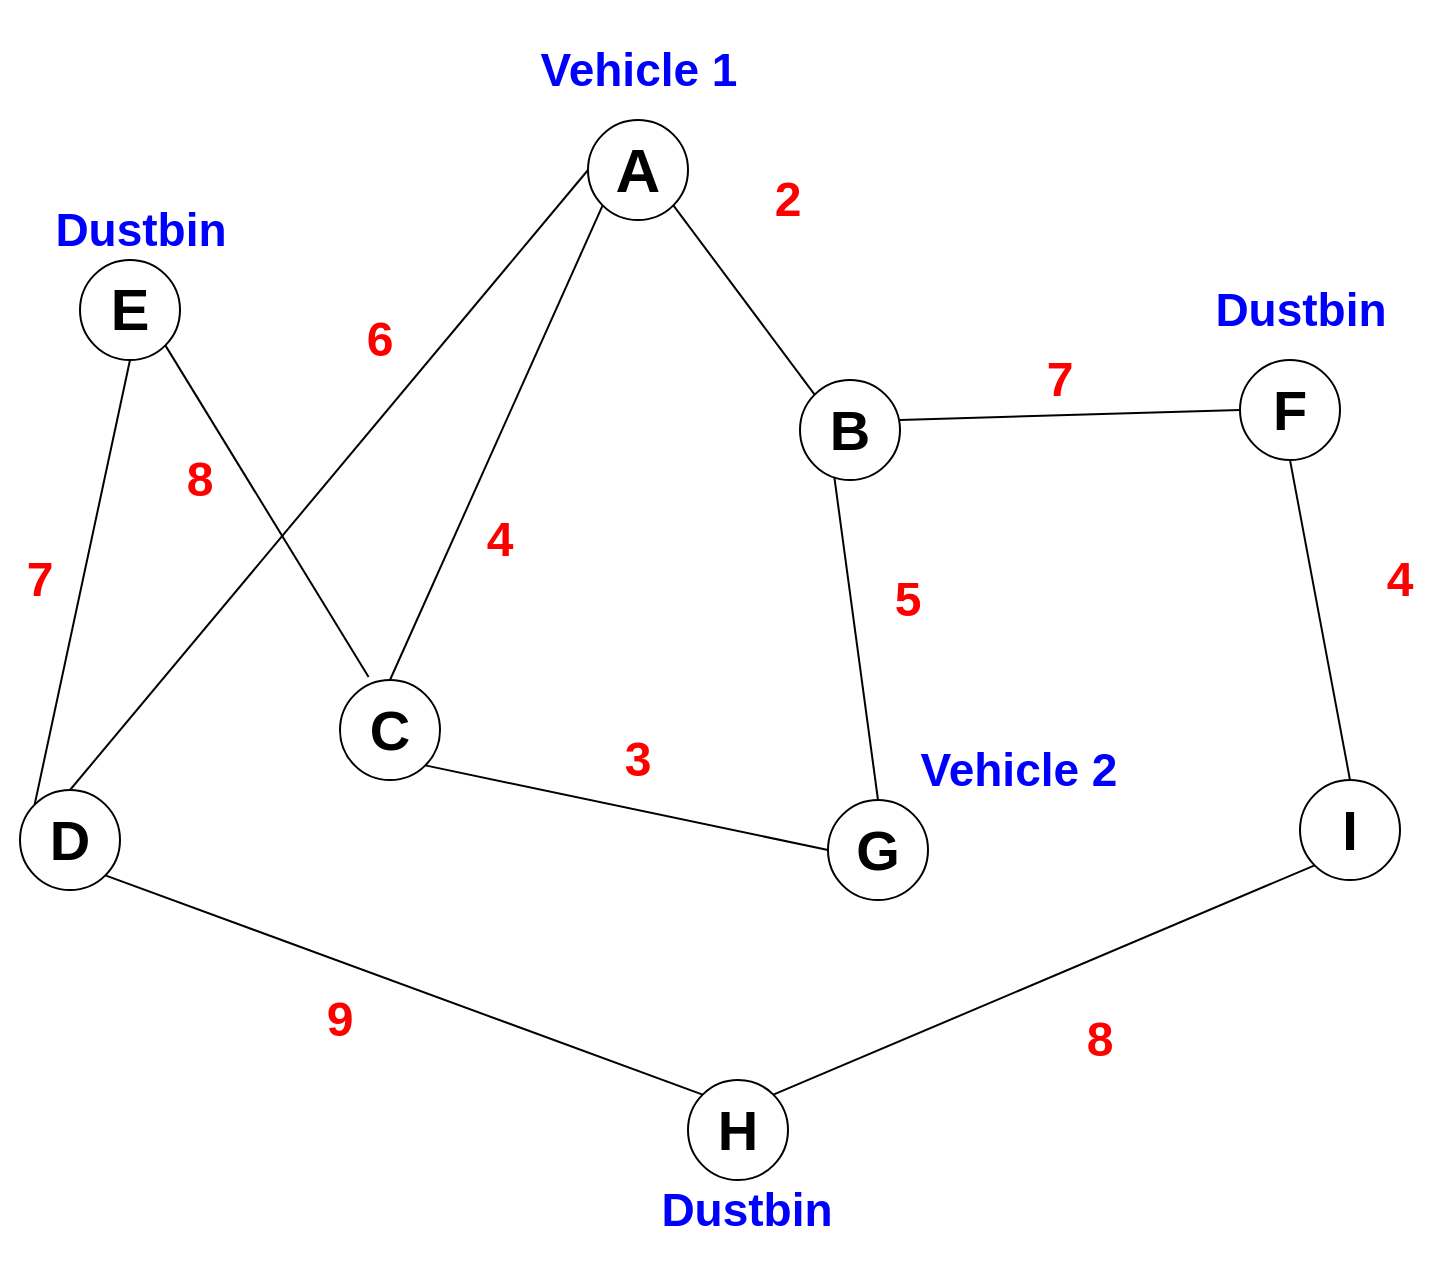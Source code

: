 <mxfile version="14.1.8" type="github">
  <diagram id="euuS7l0F3n9GTkHMdsup" name="Page-1">
    <mxGraphModel dx="1240" dy="703" grid="1" gridSize="10" guides="1" tooltips="1" connect="1" arrows="1" fold="1" page="1" pageScale="1" pageWidth="827" pageHeight="1169" math="0" shadow="0">
      <root>
        <mxCell id="0" />
        <mxCell id="1" parent="0" />
        <mxCell id="9XJ_nklo4HL-OzojhpFP-1" value="&lt;b&gt;&lt;font style=&quot;font-size: 31px&quot;&gt;A&lt;/font&gt;&lt;/b&gt;" style="ellipse;whiteSpace=wrap;html=1;aspect=fixed;" vertex="1" parent="1">
          <mxGeometry x="334" y="200" width="50" height="50" as="geometry" />
        </mxCell>
        <mxCell id="9XJ_nklo4HL-OzojhpFP-2" value="&lt;b&gt;&lt;font style=&quot;font-size: 28px&quot;&gt;B&lt;/font&gt;&lt;/b&gt;" style="ellipse;whiteSpace=wrap;html=1;aspect=fixed;" vertex="1" parent="1">
          <mxGeometry x="440" y="330" width="50" height="50" as="geometry" />
        </mxCell>
        <mxCell id="9XJ_nklo4HL-OzojhpFP-3" value="&lt;b&gt;&lt;font style=&quot;font-size: 28px&quot;&gt;F&lt;/font&gt;&lt;/b&gt;" style="ellipse;whiteSpace=wrap;html=1;aspect=fixed;" vertex="1" parent="1">
          <mxGeometry x="660" y="320" width="50" height="50" as="geometry" />
        </mxCell>
        <mxCell id="9XJ_nklo4HL-OzojhpFP-4" value="&lt;b&gt;&lt;font style=&quot;font-size: 28px&quot;&gt;I&lt;/font&gt;&lt;/b&gt;" style="ellipse;whiteSpace=wrap;html=1;aspect=fixed;" vertex="1" parent="1">
          <mxGeometry x="690" y="530" width="50" height="50" as="geometry" />
        </mxCell>
        <mxCell id="9XJ_nklo4HL-OzojhpFP-5" value="&lt;b&gt;&lt;font style=&quot;font-size: 28px&quot;&gt;H&lt;/font&gt;&lt;/b&gt;" style="ellipse;whiteSpace=wrap;html=1;aspect=fixed;" vertex="1" parent="1">
          <mxGeometry x="384" y="680" width="50" height="50" as="geometry" />
        </mxCell>
        <mxCell id="9XJ_nklo4HL-OzojhpFP-6" value="&lt;b&gt;&lt;font style=&quot;font-size: 28px&quot;&gt;G&lt;/font&gt;&lt;/b&gt;" style="ellipse;whiteSpace=wrap;html=1;aspect=fixed;" vertex="1" parent="1">
          <mxGeometry x="454" y="540" width="50" height="50" as="geometry" />
        </mxCell>
        <mxCell id="9XJ_nklo4HL-OzojhpFP-7" value="&lt;b&gt;&lt;font style=&quot;font-size: 28px&quot;&gt;C&lt;/font&gt;&lt;/b&gt;" style="ellipse;whiteSpace=wrap;html=1;aspect=fixed;" vertex="1" parent="1">
          <mxGeometry x="210" y="480" width="50" height="50" as="geometry" />
        </mxCell>
        <mxCell id="9XJ_nklo4HL-OzojhpFP-8" value="&lt;b&gt;&lt;font style=&quot;font-size: 28px&quot;&gt;D&lt;/font&gt;&lt;/b&gt;" style="ellipse;whiteSpace=wrap;html=1;aspect=fixed;" vertex="1" parent="1">
          <mxGeometry x="50" y="535" width="50" height="50" as="geometry" />
        </mxCell>
        <mxCell id="9XJ_nklo4HL-OzojhpFP-9" value="&lt;b&gt;&lt;font style=&quot;font-size: 29px&quot;&gt;E&lt;/font&gt;&lt;/b&gt;" style="ellipse;whiteSpace=wrap;html=1;aspect=fixed;" vertex="1" parent="1">
          <mxGeometry x="80" y="270" width="50" height="50" as="geometry" />
        </mxCell>
        <mxCell id="9XJ_nklo4HL-OzojhpFP-10" value="" style="endArrow=none;html=1;entryX=1;entryY=1;entryDx=0;entryDy=0;exitX=0;exitY=0;exitDx=0;exitDy=0;" edge="1" parent="1" source="9XJ_nklo4HL-OzojhpFP-2" target="9XJ_nklo4HL-OzojhpFP-1">
          <mxGeometry width="50" height="50" relative="1" as="geometry">
            <mxPoint x="380" y="430" as="sourcePoint" />
            <mxPoint x="430" y="380" as="targetPoint" />
          </mxGeometry>
        </mxCell>
        <mxCell id="9XJ_nklo4HL-OzojhpFP-11" value="" style="endArrow=none;html=1;entryX=0;entryY=1;entryDx=0;entryDy=0;exitX=0.5;exitY=0;exitDx=0;exitDy=0;" edge="1" parent="1" source="9XJ_nklo4HL-OzojhpFP-7" target="9XJ_nklo4HL-OzojhpFP-1">
          <mxGeometry width="50" height="50" relative="1" as="geometry">
            <mxPoint x="457.322" y="347.322" as="sourcePoint" />
            <mxPoint x="386.678" y="252.678" as="targetPoint" />
          </mxGeometry>
        </mxCell>
        <mxCell id="9XJ_nklo4HL-OzojhpFP-12" value="" style="endArrow=none;html=1;entryX=0;entryY=0.5;entryDx=0;entryDy=0;exitX=0.5;exitY=0;exitDx=0;exitDy=0;" edge="1" parent="1" source="9XJ_nklo4HL-OzojhpFP-8" target="9XJ_nklo4HL-OzojhpFP-1">
          <mxGeometry width="50" height="50" relative="1" as="geometry">
            <mxPoint x="225" y="470" as="sourcePoint" />
            <mxPoint x="351.322" y="252.678" as="targetPoint" />
          </mxGeometry>
        </mxCell>
        <mxCell id="9XJ_nklo4HL-OzojhpFP-13" value="" style="endArrow=none;html=1;entryX=0.5;entryY=1;entryDx=0;entryDy=0;exitX=0;exitY=0;exitDx=0;exitDy=0;" edge="1" parent="1" source="9XJ_nklo4HL-OzojhpFP-8" target="9XJ_nklo4HL-OzojhpFP-9">
          <mxGeometry width="50" height="50" relative="1" as="geometry">
            <mxPoint x="85" y="545" as="sourcePoint" />
            <mxPoint x="344" y="235.0" as="targetPoint" />
          </mxGeometry>
        </mxCell>
        <mxCell id="9XJ_nklo4HL-OzojhpFP-14" value="" style="endArrow=none;html=1;entryX=1;entryY=1;entryDx=0;entryDy=0;exitX=0.286;exitY=-0.031;exitDx=0;exitDy=0;exitPerimeter=0;" edge="1" parent="1" source="9XJ_nklo4HL-OzojhpFP-7" target="9XJ_nklo4HL-OzojhpFP-9">
          <mxGeometry width="50" height="50" relative="1" as="geometry">
            <mxPoint x="67.322" y="552.322" as="sourcePoint" />
            <mxPoint x="115" y="330.0" as="targetPoint" />
          </mxGeometry>
        </mxCell>
        <mxCell id="9XJ_nklo4HL-OzojhpFP-15" value="" style="endArrow=none;html=1;entryX=0;entryY=0.5;entryDx=0;entryDy=0;exitX=1;exitY=1;exitDx=0;exitDy=0;" edge="1" parent="1" source="9XJ_nklo4HL-OzojhpFP-7" target="9XJ_nklo4HL-OzojhpFP-6">
          <mxGeometry width="50" height="50" relative="1" as="geometry">
            <mxPoint x="225" y="470" as="sourcePoint" />
            <mxPoint x="351.322" y="252.678" as="targetPoint" />
          </mxGeometry>
        </mxCell>
        <mxCell id="9XJ_nklo4HL-OzojhpFP-16" value="" style="endArrow=none;html=1;entryX=0;entryY=0.5;entryDx=0;entryDy=0;" edge="1" parent="1" target="9XJ_nklo4HL-OzojhpFP-3">
          <mxGeometry width="50" height="50" relative="1" as="geometry">
            <mxPoint x="490" y="350" as="sourcePoint" />
            <mxPoint x="386.678" y="252.678" as="targetPoint" />
          </mxGeometry>
        </mxCell>
        <mxCell id="9XJ_nklo4HL-OzojhpFP-17" value="" style="endArrow=none;html=1;entryX=0.5;entryY=0;entryDx=0;entryDy=0;exitX=0.343;exitY=0.969;exitDx=0;exitDy=0;exitPerimeter=0;" edge="1" parent="1" source="9XJ_nklo4HL-OzojhpFP-2" target="9XJ_nklo4HL-OzojhpFP-6">
          <mxGeometry width="50" height="50" relative="1" as="geometry">
            <mxPoint x="242.678" y="512.678" as="sourcePoint" />
            <mxPoint x="374" y="555" as="targetPoint" />
          </mxGeometry>
        </mxCell>
        <mxCell id="9XJ_nklo4HL-OzojhpFP-18" value="" style="endArrow=none;html=1;entryX=0.5;entryY=0;entryDx=0;entryDy=0;exitX=0.5;exitY=1;exitDx=0;exitDy=0;" edge="1" parent="1" source="9XJ_nklo4HL-OzojhpFP-3" target="9XJ_nklo4HL-OzojhpFP-4">
          <mxGeometry width="50" height="50" relative="1" as="geometry">
            <mxPoint x="467.15" y="388.45" as="sourcePoint" />
            <mxPoint x="399" y="530" as="targetPoint" />
          </mxGeometry>
        </mxCell>
        <mxCell id="9XJ_nklo4HL-OzojhpFP-19" value="" style="endArrow=none;html=1;entryX=1;entryY=0;entryDx=0;entryDy=0;exitX=0;exitY=1;exitDx=0;exitDy=0;" edge="1" parent="1" source="9XJ_nklo4HL-OzojhpFP-4" target="9XJ_nklo4HL-OzojhpFP-5">
          <mxGeometry width="50" height="50" relative="1" as="geometry">
            <mxPoint x="695.0" y="380" as="sourcePoint" />
            <mxPoint x="725.0" y="540" as="targetPoint" />
          </mxGeometry>
        </mxCell>
        <mxCell id="9XJ_nklo4HL-OzojhpFP-20" value="" style="endArrow=none;html=1;entryX=0;entryY=0;entryDx=0;entryDy=0;exitX=1;exitY=1;exitDx=0;exitDy=0;" edge="1" parent="1" source="9XJ_nklo4HL-OzojhpFP-8" target="9XJ_nklo4HL-OzojhpFP-5">
          <mxGeometry width="50" height="50" relative="1" as="geometry">
            <mxPoint x="707.322" y="582.678" as="sourcePoint" />
            <mxPoint x="436.678" y="697.322" as="targetPoint" />
          </mxGeometry>
        </mxCell>
        <mxCell id="9XJ_nklo4HL-OzojhpFP-21" value="&lt;b&gt;&lt;font style=&quot;font-size: 23px&quot; color=&quot;#0000ff&quot;&gt;Vehicle 1&lt;/font&gt;&lt;/b&gt;" style="text;html=1;align=center;verticalAlign=middle;whiteSpace=wrap;rounded=0;" vertex="1" parent="1">
          <mxGeometry x="298.5" y="140" width="121" height="70" as="geometry" />
        </mxCell>
        <mxCell id="9XJ_nklo4HL-OzojhpFP-22" value="&lt;b&gt;&lt;font style=&quot;font-size: 23px&quot; color=&quot;#0000ff&quot;&gt;Vehicle 2&lt;/font&gt;&lt;/b&gt;" style="text;html=1;strokeColor=none;fillColor=none;align=center;verticalAlign=middle;whiteSpace=wrap;rounded=0;" vertex="1" parent="1">
          <mxGeometry x="489" y="490" width="121" height="70" as="geometry" />
        </mxCell>
        <mxCell id="9XJ_nklo4HL-OzojhpFP-23" value="&lt;b&gt;&lt;font style=&quot;font-size: 23px&quot; color=&quot;#0000ff&quot;&gt;Dustbin&lt;/font&gt;&lt;/b&gt;" style="text;html=1;strokeColor=none;fillColor=none;align=center;verticalAlign=middle;whiteSpace=wrap;rounded=0;" vertex="1" parent="1">
          <mxGeometry x="630" y="260" width="121" height="70" as="geometry" />
        </mxCell>
        <mxCell id="9XJ_nklo4HL-OzojhpFP-24" value="&lt;b&gt;&lt;font style=&quot;font-size: 23px&quot; color=&quot;#0000ff&quot;&gt;Dustbin&lt;/font&gt;&lt;/b&gt;" style="text;html=1;strokeColor=none;fillColor=none;align=center;verticalAlign=middle;whiteSpace=wrap;rounded=0;" vertex="1" parent="1">
          <mxGeometry x="50" y="220" width="121" height="70" as="geometry" />
        </mxCell>
        <mxCell id="9XJ_nklo4HL-OzojhpFP-25" value="&lt;b&gt;&lt;font style=&quot;font-size: 23px&quot; color=&quot;#0000ff&quot;&gt;Dustbin&lt;/font&gt;&lt;/b&gt;" style="text;html=1;strokeColor=none;fillColor=none;align=center;verticalAlign=middle;whiteSpace=wrap;rounded=0;" vertex="1" parent="1">
          <mxGeometry x="353" y="710" width="121" height="70" as="geometry" />
        </mxCell>
        <mxCell id="9XJ_nklo4HL-OzojhpFP-26" value="&lt;b&gt;&lt;font style=&quot;font-size: 24px&quot; color=&quot;#ff0000&quot;&gt;2&lt;/font&gt;&lt;/b&gt;" style="text;html=1;strokeColor=none;fillColor=none;align=center;verticalAlign=middle;whiteSpace=wrap;rounded=0;" vertex="1" parent="1">
          <mxGeometry x="414" y="230" width="40" height="20" as="geometry" />
        </mxCell>
        <mxCell id="9XJ_nklo4HL-OzojhpFP-27" value="&lt;b&gt;&lt;font style=&quot;font-size: 24px&quot; color=&quot;#ff0000&quot;&gt;7&lt;/font&gt;&lt;/b&gt;" style="text;html=1;strokeColor=none;fillColor=none;align=center;verticalAlign=middle;whiteSpace=wrap;rounded=0;" vertex="1" parent="1">
          <mxGeometry x="550" y="320" width="40" height="20" as="geometry" />
        </mxCell>
        <mxCell id="9XJ_nklo4HL-OzojhpFP-28" value="&lt;b&gt;&lt;font style=&quot;font-size: 24px&quot; color=&quot;#ff0000&quot;&gt;4&lt;/font&gt;&lt;/b&gt;" style="text;html=1;strokeColor=none;fillColor=none;align=center;verticalAlign=middle;whiteSpace=wrap;rounded=0;" vertex="1" parent="1">
          <mxGeometry x="720" y="420" width="40" height="20" as="geometry" />
        </mxCell>
        <mxCell id="9XJ_nklo4HL-OzojhpFP-29" value="&lt;font color=&quot;#ff0000&quot;&gt;&lt;span style=&quot;font-size: 24px&quot;&gt;&lt;b&gt;8&lt;/b&gt;&lt;/span&gt;&lt;/font&gt;" style="text;html=1;strokeColor=none;fillColor=none;align=center;verticalAlign=middle;whiteSpace=wrap;rounded=0;" vertex="1" parent="1">
          <mxGeometry x="570" y="650" width="40" height="20" as="geometry" />
        </mxCell>
        <mxCell id="9XJ_nklo4HL-OzojhpFP-30" value="&lt;font color=&quot;#ff0000&quot;&gt;&lt;span style=&quot;font-size: 24px&quot;&gt;&lt;b&gt;9&lt;/b&gt;&lt;/span&gt;&lt;/font&gt;" style="text;html=1;strokeColor=none;fillColor=none;align=center;verticalAlign=middle;whiteSpace=wrap;rounded=0;" vertex="1" parent="1">
          <mxGeometry x="190" y="640" width="40" height="20" as="geometry" />
        </mxCell>
        <mxCell id="9XJ_nklo4HL-OzojhpFP-31" value="&lt;font color=&quot;#ff0000&quot;&gt;&lt;span style=&quot;font-size: 24px&quot;&gt;&lt;b&gt;7&lt;/b&gt;&lt;/span&gt;&lt;/font&gt;" style="text;html=1;strokeColor=none;fillColor=none;align=center;verticalAlign=middle;whiteSpace=wrap;rounded=0;" vertex="1" parent="1">
          <mxGeometry x="40" y="420" width="40" height="20" as="geometry" />
        </mxCell>
        <mxCell id="9XJ_nklo4HL-OzojhpFP-32" value="&lt;font color=&quot;#ff0000&quot;&gt;&lt;span style=&quot;font-size: 24px&quot;&gt;&lt;b&gt;6&lt;/b&gt;&lt;/span&gt;&lt;/font&gt;" style="text;html=1;strokeColor=none;fillColor=none;align=center;verticalAlign=middle;whiteSpace=wrap;rounded=0;" vertex="1" parent="1">
          <mxGeometry x="210" y="300" width="40" height="20" as="geometry" />
        </mxCell>
        <mxCell id="9XJ_nklo4HL-OzojhpFP-33" value="&lt;font color=&quot;#ff0000&quot;&gt;&lt;span style=&quot;font-size: 24px&quot;&gt;&lt;b&gt;8&lt;/b&gt;&lt;/span&gt;&lt;/font&gt;" style="text;html=1;strokeColor=none;fillColor=none;align=center;verticalAlign=middle;whiteSpace=wrap;rounded=0;" vertex="1" parent="1">
          <mxGeometry x="120" y="370" width="40" height="20" as="geometry" />
        </mxCell>
        <mxCell id="9XJ_nklo4HL-OzojhpFP-34" value="&lt;font color=&quot;#ff0000&quot;&gt;&lt;span style=&quot;font-size: 24px&quot;&gt;&lt;b&gt;4&lt;/b&gt;&lt;/span&gt;&lt;/font&gt;" style="text;html=1;strokeColor=none;fillColor=none;align=center;verticalAlign=middle;whiteSpace=wrap;rounded=0;" vertex="1" parent="1">
          <mxGeometry x="270" y="400" width="40" height="20" as="geometry" />
        </mxCell>
        <mxCell id="9XJ_nklo4HL-OzojhpFP-35" value="&lt;font color=&quot;#ff0000&quot;&gt;&lt;span style=&quot;font-size: 24px&quot;&gt;&lt;b&gt;3&lt;/b&gt;&lt;/span&gt;&lt;/font&gt;" style="text;html=1;strokeColor=none;fillColor=none;align=center;verticalAlign=middle;whiteSpace=wrap;rounded=0;" vertex="1" parent="1">
          <mxGeometry x="339" y="510" width="40" height="20" as="geometry" />
        </mxCell>
        <mxCell id="9XJ_nklo4HL-OzojhpFP-36" value="&lt;font color=&quot;#ff0000&quot;&gt;&lt;span style=&quot;font-size: 24px&quot;&gt;&lt;b&gt;5&lt;/b&gt;&lt;/span&gt;&lt;/font&gt;" style="text;html=1;strokeColor=none;fillColor=none;align=center;verticalAlign=middle;whiteSpace=wrap;rounded=0;" vertex="1" parent="1">
          <mxGeometry x="474" y="430" width="40" height="20" as="geometry" />
        </mxCell>
      </root>
    </mxGraphModel>
  </diagram>
</mxfile>
